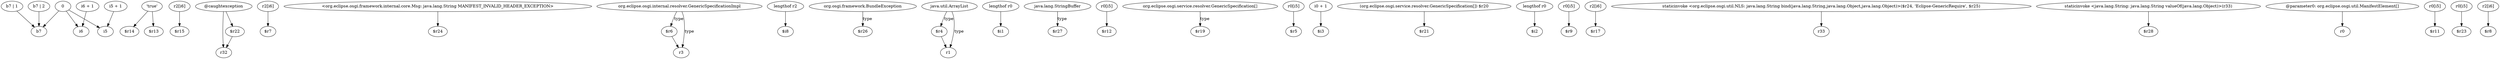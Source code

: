 digraph g {
0[label="0"]
1[label="b7"]
0->1[label=""]
2[label="'true'"]
3[label="$r14"]
2->3[label=""]
4[label="i6 + 1"]
5[label="i6"]
4->5[label=""]
6[label="r2[i6]"]
7[label="$r15"]
6->7[label=""]
8[label="@caughtexception"]
9[label="r32"]
8->9[label=""]
10[label="r2[i6]"]
11[label="$r7"]
10->11[label=""]
12[label="<org.eclipse.osgi.framework.internal.core.Msg: java.lang.String MANIFEST_INVALID_HEADER_EXCEPTION>"]
13[label="$r24"]
12->13[label=""]
14[label="org.eclipse.osgi.internal.resolver.GenericSpecificationImpl"]
15[label="$r6"]
14->15[label="type"]
16[label="r3"]
15->16[label=""]
17[label="lengthof r2"]
18[label="$i8"]
17->18[label=""]
19[label="org.osgi.framework.BundleException"]
20[label="$r26"]
19->20[label="type"]
21[label="$r13"]
2->21[label=""]
22[label="java.util.ArrayList"]
23[label="$r4"]
22->23[label="type"]
24[label="lengthof r0"]
25[label="$i1"]
24->25[label=""]
0->5[label=""]
26[label="java.lang.StringBuffer"]
27[label="$r27"]
26->27[label="type"]
28[label="r0[i5]"]
29[label="$r12"]
28->29[label=""]
30[label="org.eclipse.osgi.service.resolver.GenericSpecification[]"]
31[label="$r19"]
30->31[label="type"]
32[label="r1"]
23->32[label=""]
33[label="r0[i5]"]
34[label="$r5"]
33->34[label=""]
35[label="i0 + 1"]
36[label="$i3"]
35->36[label=""]
37[label="i5"]
0->37[label=""]
22->32[label="type"]
38[label="b7 | 2"]
38->1[label=""]
39[label="(org.eclipse.osgi.service.resolver.GenericSpecification[]) $r20"]
40[label="$r21"]
39->40[label=""]
41[label="lengthof r0"]
42[label="$i2"]
41->42[label=""]
43[label="r0[i5]"]
44[label="$r9"]
43->44[label=""]
45[label="$r22"]
8->45[label=""]
46[label="r2[i6]"]
47[label="$r17"]
46->47[label=""]
48[label="staticinvoke <org.eclipse.osgi.util.NLS: java.lang.String bind(java.lang.String,java.lang.Object,java.lang.Object)>($r24, 'Eclipse-GenericRequire', $r25)"]
49[label="r33"]
48->49[label=""]
50[label="staticinvoke <java.lang.String: java.lang.String valueOf(java.lang.Object)>(r33)"]
51[label="$r28"]
50->51[label=""]
52[label="b7 | 1"]
52->1[label=""]
14->16[label="type"]
45->9[label=""]
53[label="i5 + 1"]
53->37[label=""]
54[label="@parameter0: org.eclipse.osgi.util.ManifestElement[]"]
55[label="r0"]
54->55[label=""]
56[label="r0[i5]"]
57[label="$r11"]
56->57[label=""]
58[label="r0[i5]"]
59[label="$r23"]
58->59[label=""]
60[label="r2[i6]"]
61[label="$r8"]
60->61[label=""]
}